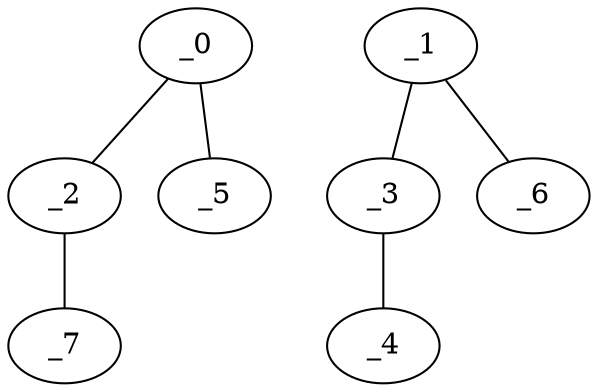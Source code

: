 graph KP1_0096 {
	_0	 [x="0.73",
		y="2.87"];
	_2	 [x="0.73",
		y="0.64"];
	_0 -- _2;
	_5	 [x="0.561078",
		y="2.74088"];
	_0 -- _5;
	_1	 [x="1.92",
		y="2.85"];
	_3	 [x="0.651435",
		y="1.63308"];
	_1 -- _3;
	_6	 [x="0.912221",
		y="0.593716"];
	_1 -- _6;
	_7	 [x="2.14289",
		y="0.286469"];
	_2 -- _7;
	_4	 [x="2.01454",
		y="0.649262"];
	_3 -- _4;
}

